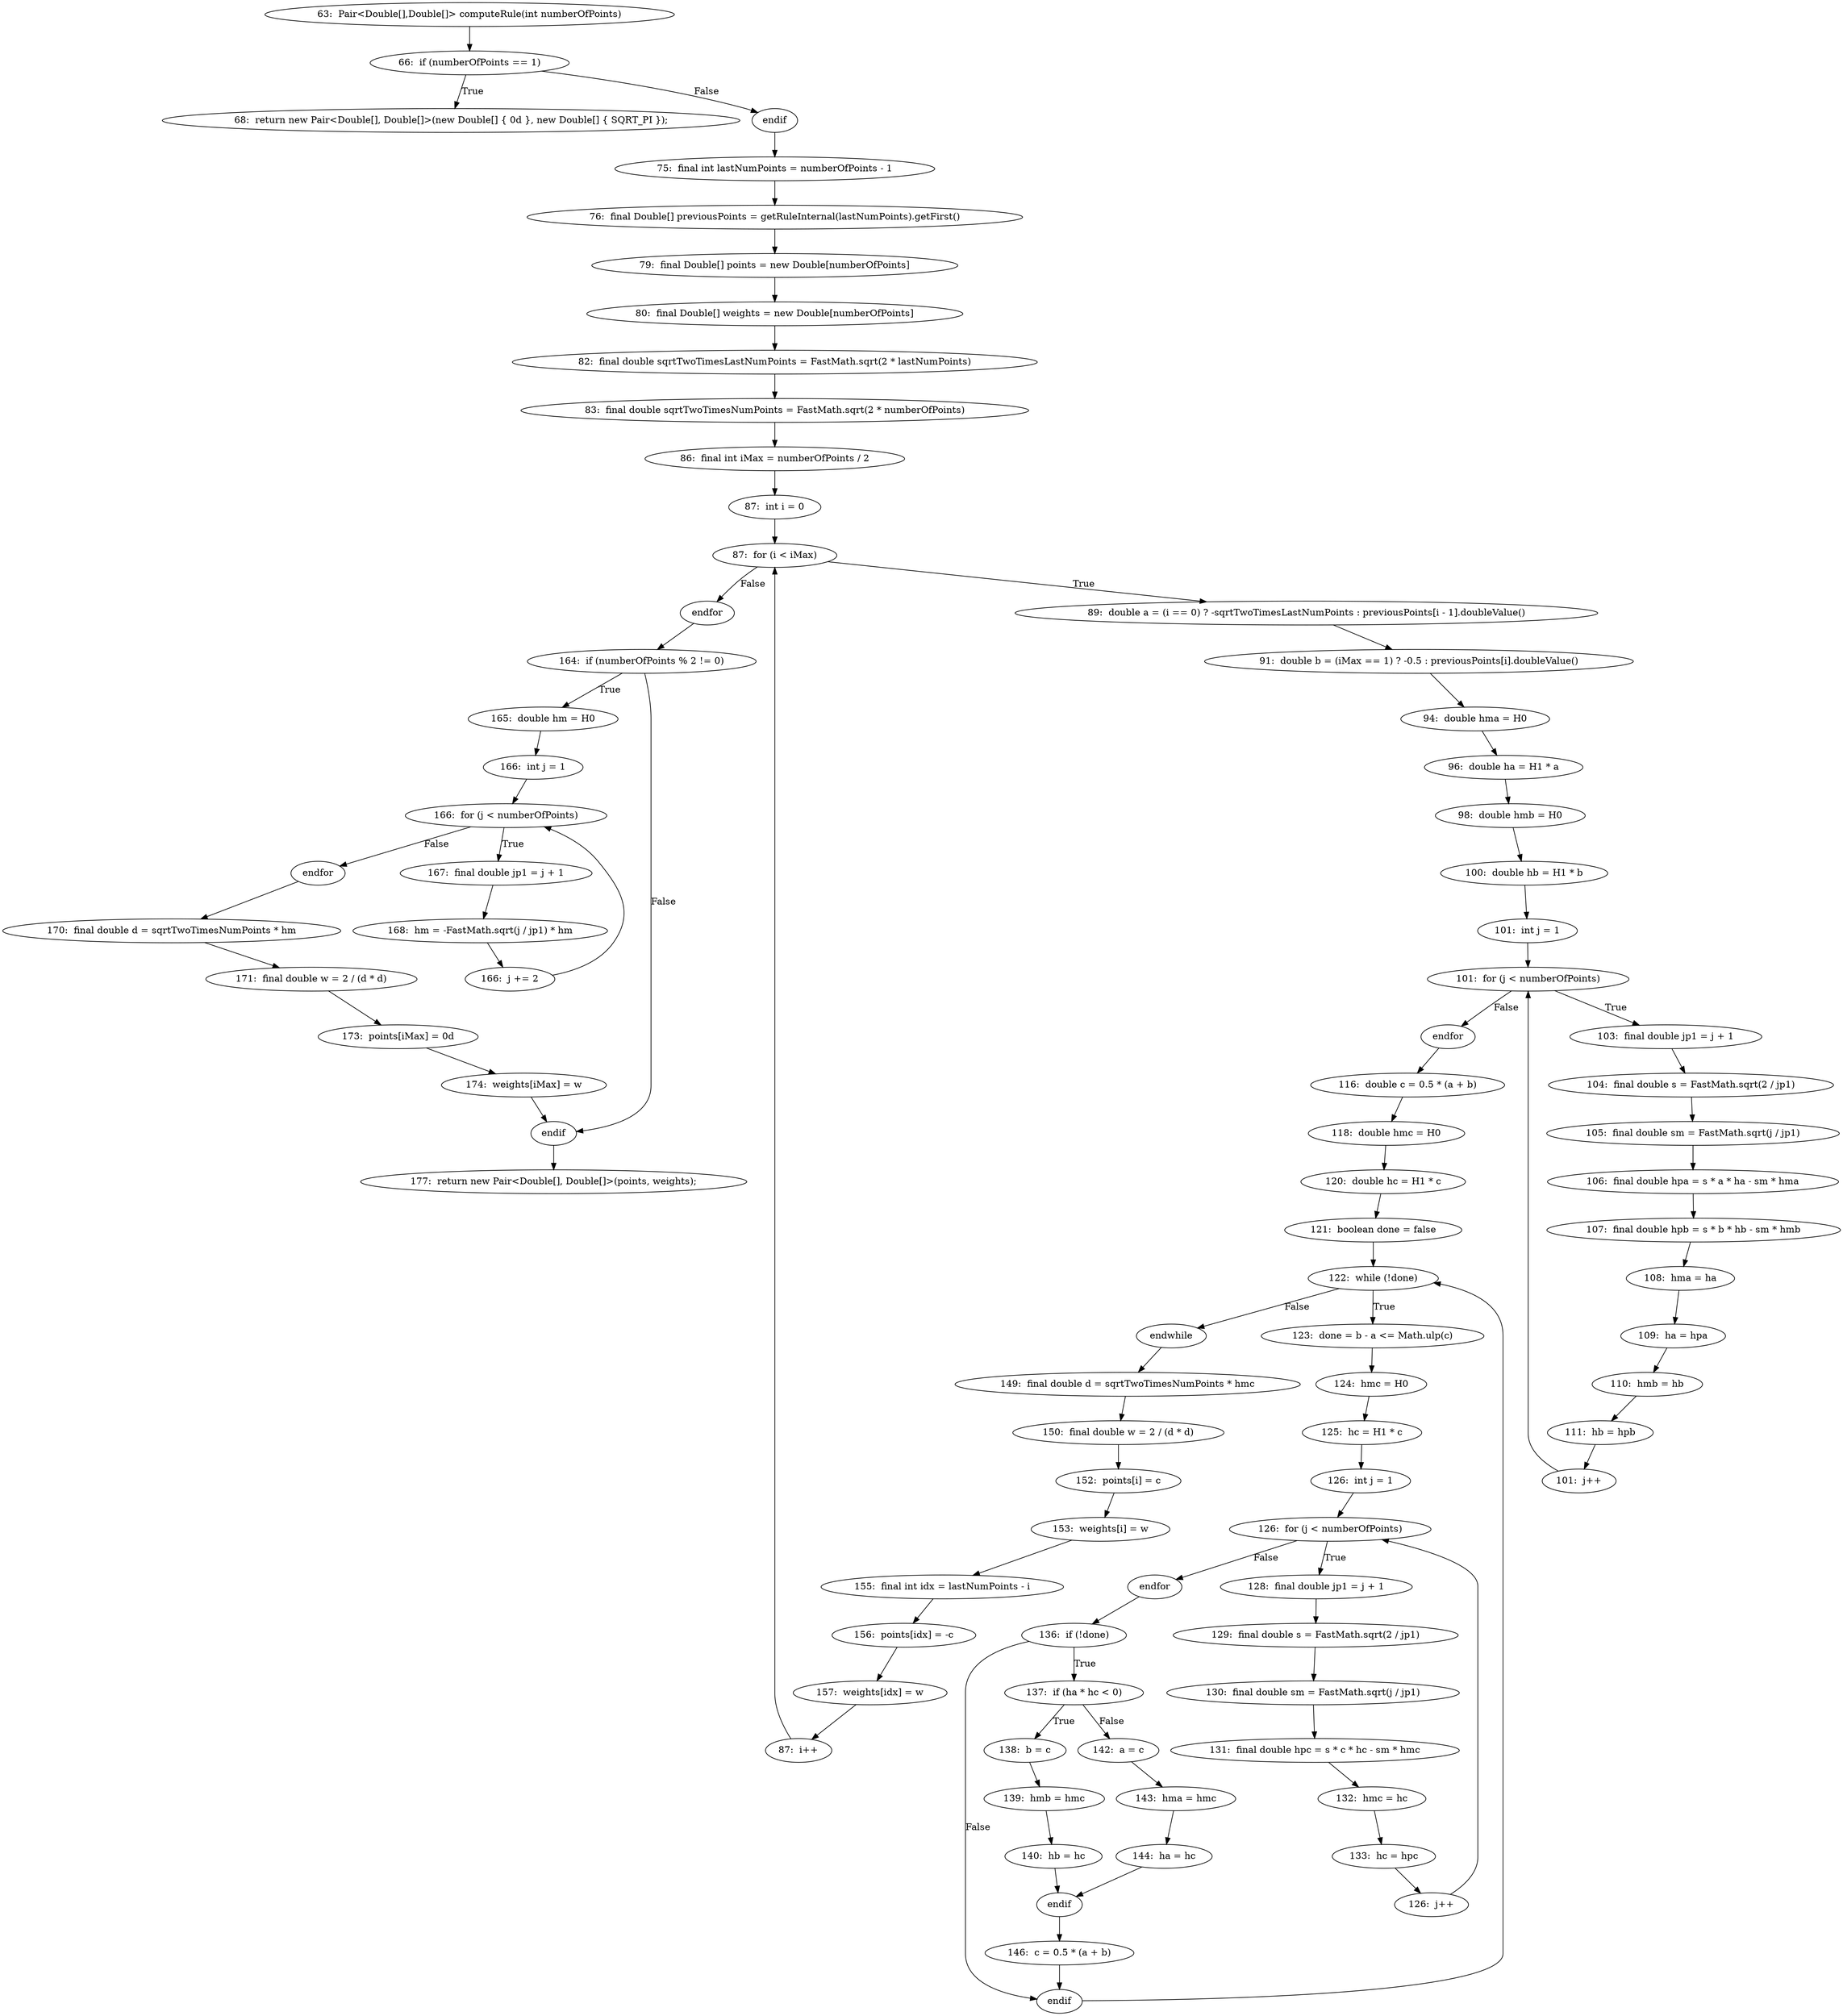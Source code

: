digraph HermiteRuleFactory_CFG {
  // graph-vertices
  v1  [label="63:  Pair<Double[],Double[]> computeRule(int numberOfPoints)"];
  v2  [label="66:  if (numberOfPoints == 1)"];
  v3  [label="68:  return new Pair<Double[], Double[]>(new Double[] { 0d }, new Double[] { SQRT_PI });"];
  v4  [label="endif"];
  v5  [label="75:  final int lastNumPoints = numberOfPoints - 1"];
  v6  [label="76:  final Double[] previousPoints = getRuleInternal(lastNumPoints).getFirst()"];
  v7  [label="79:  final Double[] points = new Double[numberOfPoints]"];
  v8  [label="80:  final Double[] weights = new Double[numberOfPoints]"];
  v9  [label="82:  final double sqrtTwoTimesLastNumPoints = FastMath.sqrt(2 * lastNumPoints)"];
  v10  [label="83:  final double sqrtTwoTimesNumPoints = FastMath.sqrt(2 * numberOfPoints)"];
  v11  [label="86:  final int iMax = numberOfPoints / 2"];
  v12  [label="87:  int i = 0"];
  v13  [label="87:  for (i < iMax)"];
  v14  [label="87:  i++"];
  v15  [label="endfor"];
  v16  [label="89:  double a = (i == 0) ? -sqrtTwoTimesLastNumPoints : previousPoints[i - 1].doubleValue()"];
  v17  [label="91:  double b = (iMax == 1) ? -0.5 : previousPoints[i].doubleValue()"];
  v18  [label="94:  double hma = H0"];
  v19  [label="96:  double ha = H1 * a"];
  v20  [label="98:  double hmb = H0"];
  v21  [label="100:  double hb = H1 * b"];
  v22  [label="101:  int j = 1"];
  v23  [label="101:  for (j < numberOfPoints)"];
  v24  [label="101:  j++"];
  v25  [label="endfor"];
  v26  [label="103:  final double jp1 = j + 1"];
  v27  [label="104:  final double s = FastMath.sqrt(2 / jp1)"];
  v28  [label="105:  final double sm = FastMath.sqrt(j / jp1)"];
  v29  [label="106:  final double hpa = s * a * ha - sm * hma"];
  v30  [label="107:  final double hpb = s * b * hb - sm * hmb"];
  v31  [label="108:  hma = ha"];
  v32  [label="109:  ha = hpa"];
  v33  [label="110:  hmb = hb"];
  v34  [label="111:  hb = hpb"];
  v35  [label="116:  double c = 0.5 * (a + b)"];
  v36  [label="118:  double hmc = H0"];
  v37  [label="120:  double hc = H1 * c"];
  v38  [label="121:  boolean done = false"];
  v39  [label="122:  while (!done)"];
  v40  [label="endwhile"];
  v41  [label="123:  done = b - a <= Math.ulp(c)"];
  v42  [label="124:  hmc = H0"];
  v43  [label="125:  hc = H1 * c"];
  v44  [label="126:  int j = 1"];
  v45  [label="126:  for (j < numberOfPoints)"];
  v46  [label="126:  j++"];
  v47  [label="endfor"];
  v48  [label="128:  final double jp1 = j + 1"];
  v49  [label="129:  final double s = FastMath.sqrt(2 / jp1)"];
  v50  [label="130:  final double sm = FastMath.sqrt(j / jp1)"];
  v51  [label="131:  final double hpc = s * c * hc - sm * hmc"];
  v52  [label="132:  hmc = hc"];
  v53  [label="133:  hc = hpc"];
  v54  [label="136:  if (!done)"];
  v55  [label="137:  if (ha * hc < 0)"];
  v56  [label="138:  b = c"];
  v57  [label="139:  hmb = hmc"];
  v58  [label="140:  hb = hc"];
  v59  [label="endif"];
  v60  [label="142:  a = c"];
  v61  [label="143:  hma = hmc"];
  v62  [label="144:  ha = hc"];
  v63  [label="146:  c = 0.5 * (a + b)"];
  v64  [label="endif"];
  v65  [label="149:  final double d = sqrtTwoTimesNumPoints * hmc"];
  v66  [label="150:  final double w = 2 / (d * d)"];
  v67  [label="152:  points[i] = c"];
  v68  [label="153:  weights[i] = w"];
  v69  [label="155:  final int idx = lastNumPoints - i"];
  v70  [label="156:  points[idx] = -c"];
  v71  [label="157:  weights[idx] = w"];
  v72  [label="164:  if (numberOfPoints % 2 != 0)"];
  v73  [label="165:  double hm = H0"];
  v74  [label="166:  int j = 1"];
  v75  [label="166:  for (j < numberOfPoints)"];
  v76  [label="166:  j += 2"];
  v77  [label="endfor"];
  v78  [label="167:  final double jp1 = j + 1"];
  v79  [label="168:  hm = -FastMath.sqrt(j / jp1) * hm"];
  v80  [label="170:  final double d = sqrtTwoTimesNumPoints * hm"];
  v81  [label="171:  final double w = 2 / (d * d)"];
  v82  [label="173:  points[iMax] = 0d"];
  v83  [label="174:  weights[iMax] = w"];
  v84  [label="endif"];
  v85  [label="177:  return new Pair<Double[], Double[]>(points, weights);"];
  // graph-edges
  v1 -> v2;
  v2 -> v3  [label="True"];
  v2 -> v4  [label="False"];
  v4 -> v5;
  v5 -> v6;
  v6 -> v7;
  v7 -> v8;
  v8 -> v9;
  v9 -> v10;
  v10 -> v11;
  v11 -> v12;
  v12 -> v13;
  v13 -> v15  [label="False"];
  v13 -> v16  [label="True"];
  v16 -> v17;
  v17 -> v18;
  v18 -> v19;
  v19 -> v20;
  v20 -> v21;
  v21 -> v22;
  v22 -> v23;
  v23 -> v25  [label="False"];
  v23 -> v26  [label="True"];
  v26 -> v27;
  v27 -> v28;
  v28 -> v29;
  v29 -> v30;
  v30 -> v31;
  v31 -> v32;
  v32 -> v33;
  v33 -> v34;
  v34 -> v24;
  v24 -> v23;
  v25 -> v35;
  v35 -> v36;
  v36 -> v37;
  v37 -> v38;
  v38 -> v39;
  v39 -> v40  [label="False"];
  v39 -> v41  [label="True"];
  v41 -> v42;
  v42 -> v43;
  v43 -> v44;
  v44 -> v45;
  v45 -> v47  [label="False"];
  v45 -> v48  [label="True"];
  v48 -> v49;
  v49 -> v50;
  v50 -> v51;
  v51 -> v52;
  v52 -> v53;
  v53 -> v46;
  v46 -> v45;
  v47 -> v54;
  v54 -> v55  [label="True"];
  v55 -> v56  [label="True"];
  v56 -> v57;
  v57 -> v58;
  v58 -> v59;
  v55 -> v60  [label="False"];
  v60 -> v61;
  v61 -> v62;
  v62 -> v59;
  v59 -> v63;
  v63 -> v64;
  v54 -> v64  [label="False"];
  v64 -> v39;
  v40 -> v65;
  v65 -> v66;
  v66 -> v67;
  v67 -> v68;
  v68 -> v69;
  v69 -> v70;
  v70 -> v71;
  v71 -> v14;
  v14 -> v13;
  v15 -> v72;
  v72 -> v73  [label="True"];
  v73 -> v74;
  v74 -> v75;
  v75 -> v77  [label="False"];
  v75 -> v78  [label="True"];
  v78 -> v79;
  v79 -> v76;
  v76 -> v75;
  v77 -> v80;
  v80 -> v81;
  v81 -> v82;
  v82 -> v83;
  v83 -> v84;
  v72 -> v84  [label="False"];
  v84 -> v85;
  // end-of-graph
}
